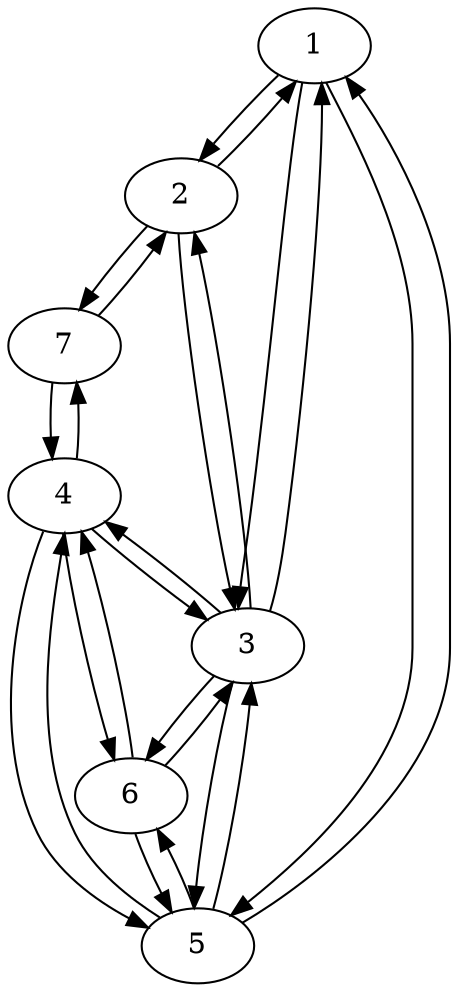 digraph {
  1 -> 2;
  1 -> 3;
  1 -> 5;
  2 -> 1;
  2 -> 3;
  2 -> 7;
  3 -> 1;
  3 -> 2;
  3 -> 4;
  3 -> 5;
  3 -> 6;
  4 -> 3;
  4 -> 5;
  4 -> 6;
  4 -> 7;
  5 -> 1;
  5 -> 3;
  5 -> 4;
  5 -> 6;
  6 -> 3;
  6 -> 4;
  6 -> 5;
  7 -> 2;
  7 -> 4;
}
